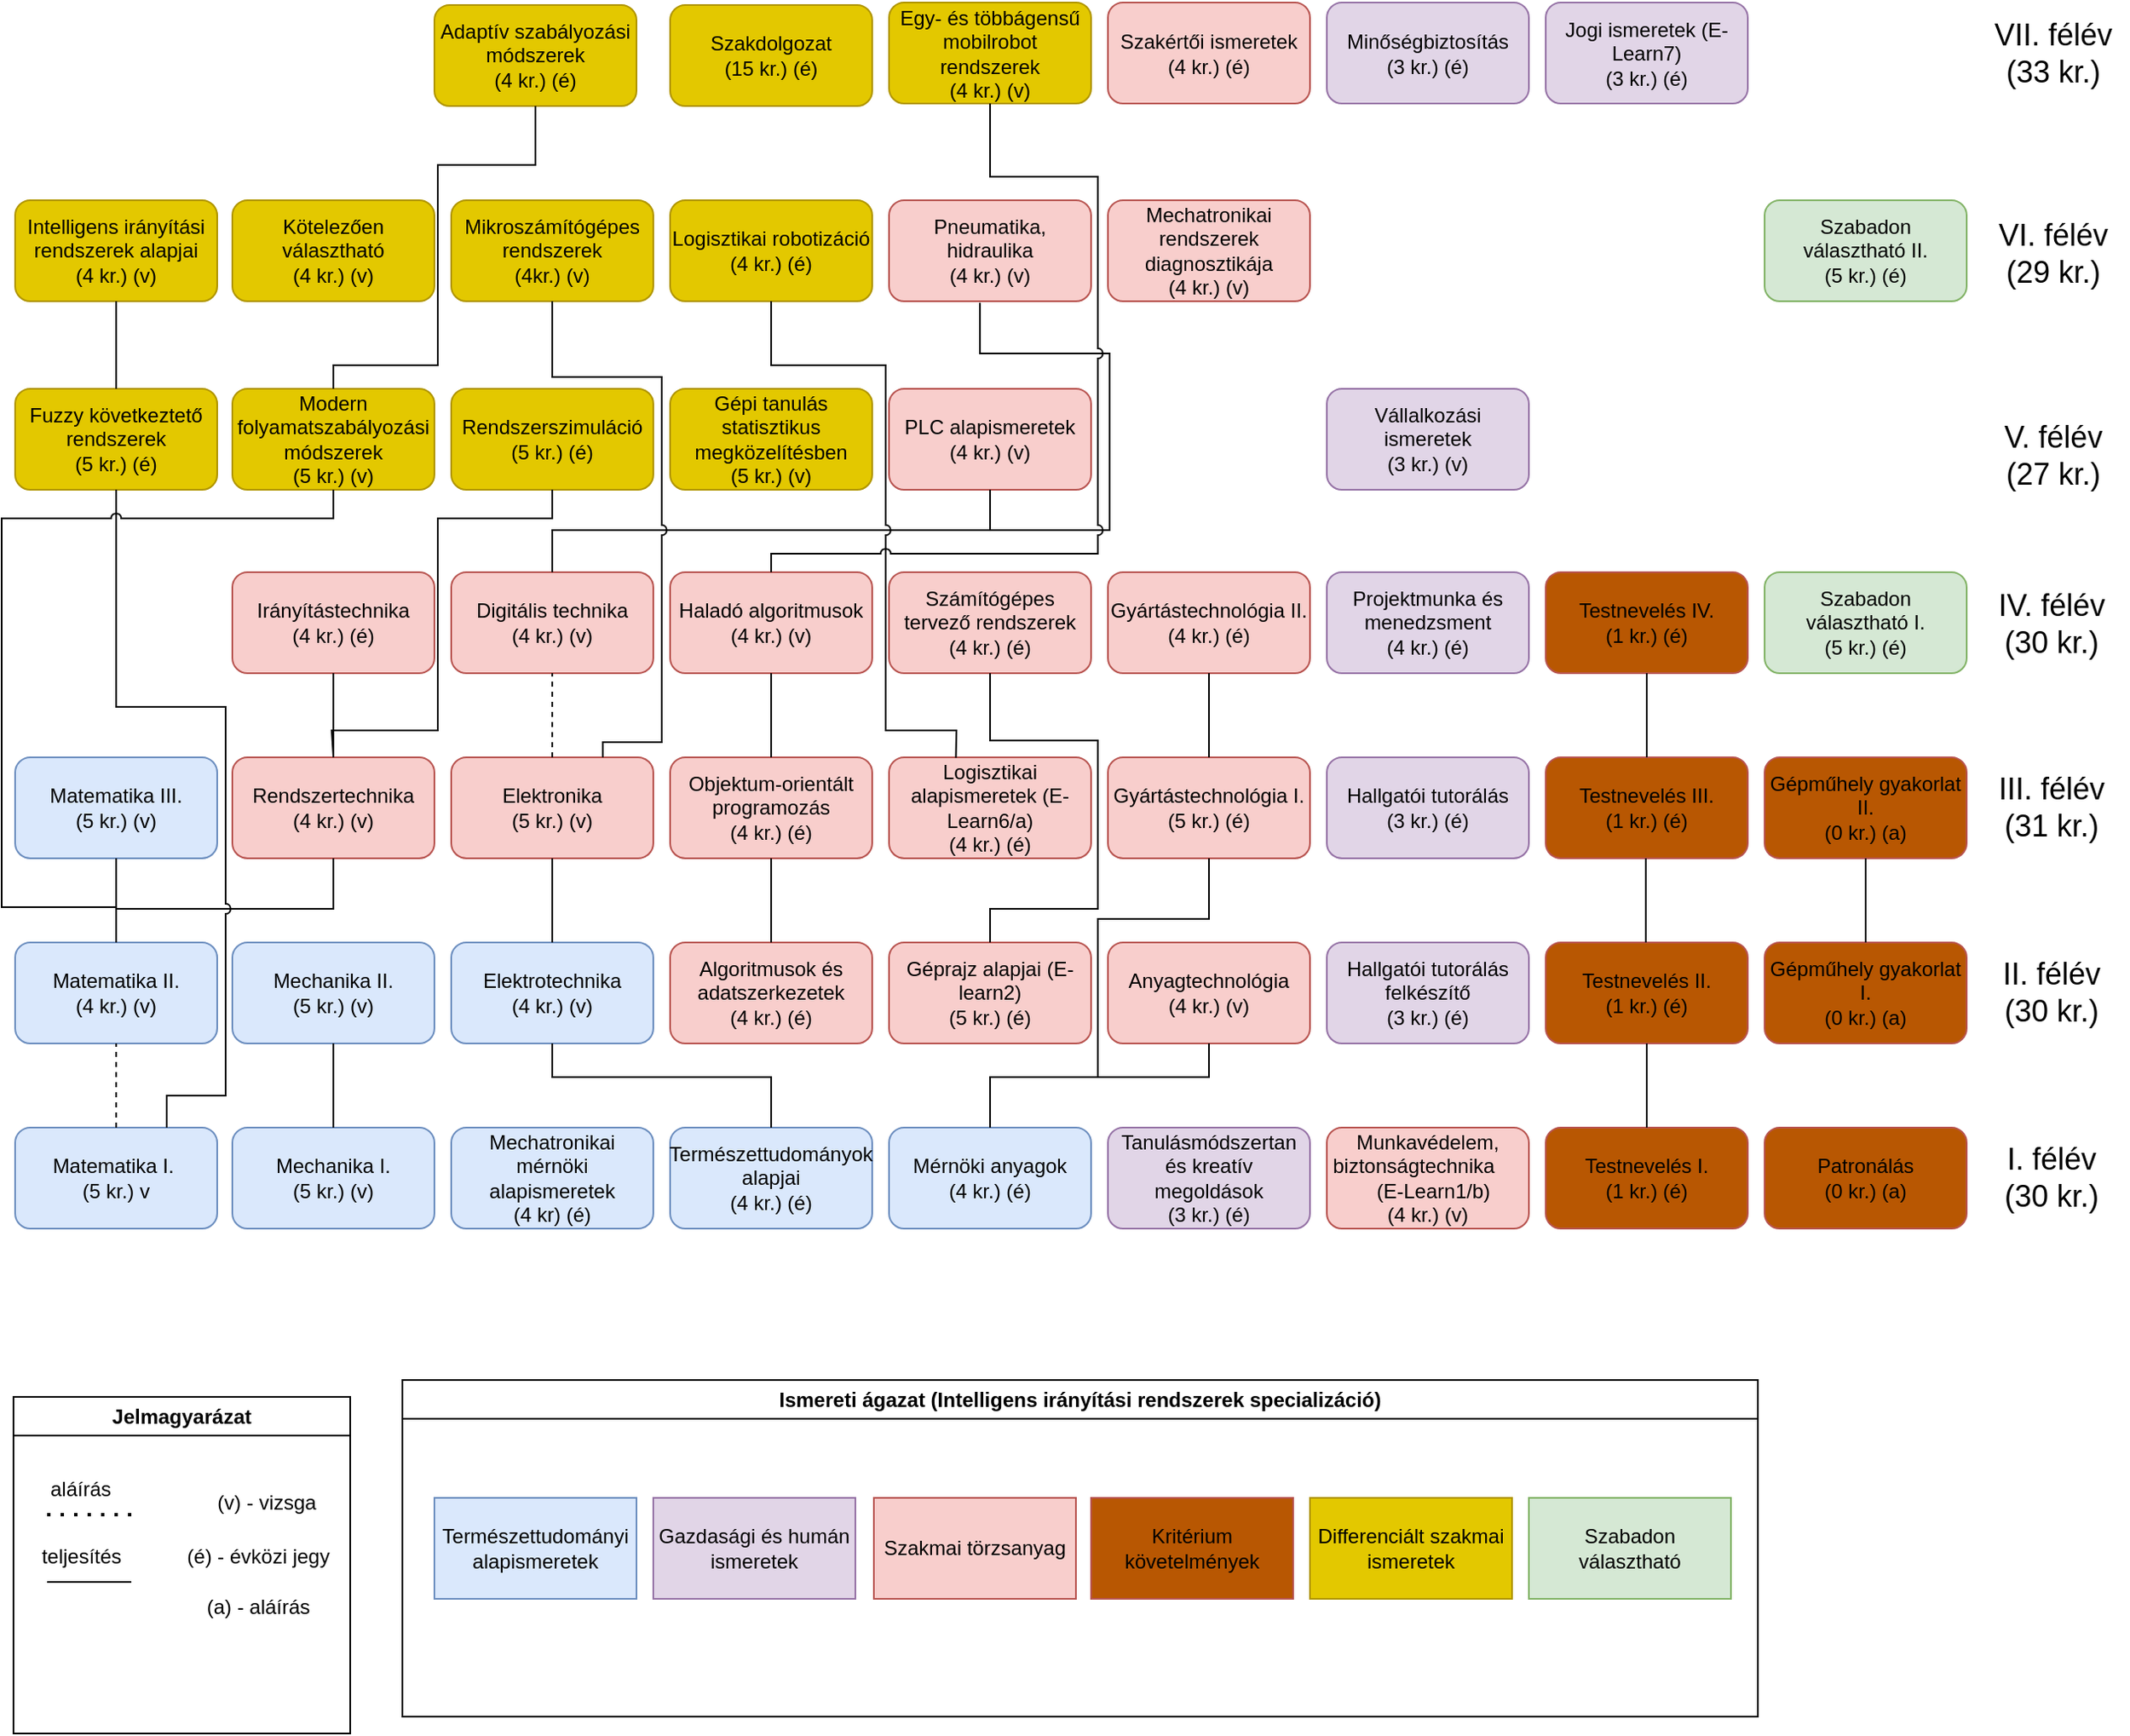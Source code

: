 <mxfile version="21.7.0" type="device">
  <diagram name="Page-1" id="AOR9jZFVoWUsOJXhqpIV">
    <mxGraphModel dx="2156" dy="805" grid="1" gridSize="7" guides="1" tooltips="1" connect="1" arrows="1" fold="1" page="1" pageScale="1" pageWidth="850" pageHeight="1100" math="0" shadow="0">
      <root>
        <mxCell id="0" />
        <mxCell id="1" parent="0" />
        <mxCell id="B__g7OtjL8aI65PYD3b0-1" value="Matematika I.&amp;nbsp;&lt;br&gt;(5 kr.) v" style="rounded=1;whiteSpace=wrap;html=1;fillColor=#dae8fc;strokeColor=#6c8ebf;" parent="1" vertex="1">
          <mxGeometry x="1" y="950" width="120" height="60" as="geometry" />
        </mxCell>
        <mxCell id="B__g7OtjL8aI65PYD3b0-2" value="Természettudományi alapismeretek" style="rounded=0;whiteSpace=wrap;html=1;fillColor=#dae8fc;strokeColor=#6c8ebf;" parent="1" vertex="1">
          <mxGeometry x="250" y="1170" width="120" height="60" as="geometry" />
        </mxCell>
        <mxCell id="B__g7OtjL8aI65PYD3b0-3" value="Természettudományok alapjai&lt;br&gt;(4 kr.) (é)" style="rounded=1;whiteSpace=wrap;html=1;fillColor=#dae8fc;strokeColor=#6c8ebf;align=center;" parent="1" vertex="1">
          <mxGeometry x="390" y="950" width="120" height="60" as="geometry" />
        </mxCell>
        <mxCell id="B__g7OtjL8aI65PYD3b0-4" value="Mechatronikai mérnöki alapismeretek&lt;br&gt;(4 kr) (é)" style="rounded=1;whiteSpace=wrap;html=1;fillColor=#dae8fc;strokeColor=#6c8ebf;" parent="1" vertex="1">
          <mxGeometry x="260" y="950" width="120" height="60" as="geometry" />
        </mxCell>
        <mxCell id="B__g7OtjL8aI65PYD3b0-5" value="Mechanika I.&lt;br&gt;(5 kr.) (v)" style="rounded=1;whiteSpace=wrap;html=1;fillColor=#dae8fc;strokeColor=#6c8ebf;" parent="1" vertex="1">
          <mxGeometry x="130" y="950" width="120" height="60" as="geometry" />
        </mxCell>
        <mxCell id="B__g7OtjL8aI65PYD3b0-6" value="Mérnöki anyagok&lt;br&gt;(4 kr.) (é)" style="rounded=1;whiteSpace=wrap;html=1;fillColor=#dae8fc;strokeColor=#6c8ebf;" parent="1" vertex="1">
          <mxGeometry x="520" y="950" width="120" height="60" as="geometry" />
        </mxCell>
        <mxCell id="B__g7OtjL8aI65PYD3b0-7" value="Gazdasági és humán ismeretek" style="rounded=0;whiteSpace=wrap;html=1;fillColor=#e1d5e7;strokeColor=#9673a6;" parent="1" vertex="1">
          <mxGeometry x="380" y="1170" width="120" height="60" as="geometry" />
        </mxCell>
        <mxCell id="B__g7OtjL8aI65PYD3b0-8" value="Tanulásmódszertan és kreatív megoldások&lt;br&gt;(3 kr.) (é)" style="rounded=1;whiteSpace=wrap;html=1;fillColor=#e1d5e7;strokeColor=#9673a6;" parent="1" vertex="1">
          <mxGeometry x="650" y="950" width="120" height="60" as="geometry" />
        </mxCell>
        <mxCell id="B__g7OtjL8aI65PYD3b0-10" value="Szakmai törzsanyag" style="rounded=0;whiteSpace=wrap;html=1;fillColor=#f8cecc;strokeColor=#b85450;" parent="1" vertex="1">
          <mxGeometry x="511" y="1170" width="120" height="60" as="geometry" />
        </mxCell>
        <mxCell id="B__g7OtjL8aI65PYD3b0-11" value="Munkavédelem, biztonságtechnika&amp;nbsp; &amp;nbsp; &amp;nbsp; &amp;nbsp; (E-Learn1/b)&lt;br&gt;(4 kr.) (v)" style="rounded=1;whiteSpace=wrap;html=1;fillColor=#f8cecc;strokeColor=#b85450;" parent="1" vertex="1">
          <mxGeometry x="780" y="950" width="120" height="60" as="geometry" />
        </mxCell>
        <mxCell id="B__g7OtjL8aI65PYD3b0-12" value="Kritérium követelmények" style="rounded=0;whiteSpace=wrap;html=1;fillColor=#B85702;strokeColor=#b85450;" parent="1" vertex="1">
          <mxGeometry x="640" y="1170" width="120" height="60" as="geometry" />
        </mxCell>
        <mxCell id="B__g7OtjL8aI65PYD3b0-13" value="Testnevelés I.&lt;br&gt;(1 kr.) (é)" style="rounded=1;whiteSpace=wrap;html=1;fillColor=#B85702;strokeColor=#b85450;" parent="1" vertex="1">
          <mxGeometry x="910" y="950" width="120" height="60" as="geometry" />
        </mxCell>
        <mxCell id="B__g7OtjL8aI65PYD3b0-15" value="Patronálás&lt;br&gt;(0 kr.) (a)" style="rounded=1;whiteSpace=wrap;html=1;fillColor=#B85702;strokeColor=#b85450;" parent="1" vertex="1">
          <mxGeometry x="1040" y="950" width="120" height="60" as="geometry" />
        </mxCell>
        <mxCell id="B__g7OtjL8aI65PYD3b0-16" value="Matematika II.&lt;br&gt;(4 kr.) (v)" style="rounded=1;whiteSpace=wrap;html=1;fillColor=#dae8fc;strokeColor=#6c8ebf;" parent="1" vertex="1">
          <mxGeometry x="1" y="840" width="120" height="60" as="geometry" />
        </mxCell>
        <mxCell id="B__g7OtjL8aI65PYD3b0-17" value="" style="endArrow=none;dashed=1;html=1;rounded=0;entryX=0.5;entryY=1;entryDx=0;entryDy=0;exitX=0.5;exitY=0;exitDx=0;exitDy=0;" parent="1" source="B__g7OtjL8aI65PYD3b0-1" target="B__g7OtjL8aI65PYD3b0-16" edge="1">
          <mxGeometry width="50" height="50" relative="1" as="geometry">
            <mxPoint x="560" y="740" as="sourcePoint" />
            <mxPoint x="610" y="690" as="targetPoint" />
          </mxGeometry>
        </mxCell>
        <mxCell id="B__g7OtjL8aI65PYD3b0-24" value="Jelmagyarázat" style="swimlane;whiteSpace=wrap;html=1;" parent="1" vertex="1">
          <mxGeometry y="1110" width="200" height="200" as="geometry" />
        </mxCell>
        <mxCell id="B__g7OtjL8aI65PYD3b0-18" value="" style="endArrow=none;dashed=1;html=1;dashPattern=1 3;strokeWidth=2;rounded=0;" parent="B__g7OtjL8aI65PYD3b0-24" edge="1">
          <mxGeometry width="50" height="50" relative="1" as="geometry">
            <mxPoint x="20" y="70" as="sourcePoint" />
            <mxPoint x="70" y="70" as="targetPoint" />
          </mxGeometry>
        </mxCell>
        <mxCell id="B__g7OtjL8aI65PYD3b0-19" value="aláírás" style="text;strokeColor=none;align=center;fillColor=none;html=1;verticalAlign=middle;whiteSpace=wrap;rounded=0;" parent="B__g7OtjL8aI65PYD3b0-24" vertex="1">
          <mxGeometry x="10" y="40" width="60" height="30" as="geometry" />
        </mxCell>
        <mxCell id="B__g7OtjL8aI65PYD3b0-30" value="teljesítés" style="text;html=1;align=center;verticalAlign=middle;resizable=0;points=[];autosize=1;strokeColor=none;fillColor=none;" parent="B__g7OtjL8aI65PYD3b0-24" vertex="1">
          <mxGeometry x="5" y="80" width="70" height="30" as="geometry" />
        </mxCell>
        <mxCell id="B__g7OtjL8aI65PYD3b0-41" value="" style="endArrow=none;html=1;strokeWidth=1;rounded=0;" parent="B__g7OtjL8aI65PYD3b0-24" edge="1">
          <mxGeometry width="50" height="50" relative="1" as="geometry">
            <mxPoint x="20" y="110" as="sourcePoint" />
            <mxPoint x="70" y="110" as="targetPoint" />
          </mxGeometry>
        </mxCell>
        <mxCell id="B__g7OtjL8aI65PYD3b0-67" value="(é) - évközi jegy" style="text;html=1;align=center;verticalAlign=middle;resizable=0;points=[];autosize=1;strokeColor=none;fillColor=none;" parent="B__g7OtjL8aI65PYD3b0-24" vertex="1">
          <mxGeometry x="90" y="80" width="110" height="30" as="geometry" />
        </mxCell>
        <mxCell id="B__g7OtjL8aI65PYD3b0-69" value="(a) - aláírás" style="text;html=1;align=center;verticalAlign=middle;resizable=0;points=[];autosize=1;strokeColor=none;fillColor=none;" parent="B__g7OtjL8aI65PYD3b0-24" vertex="1">
          <mxGeometry x="105" y="110" width="80" height="30" as="geometry" />
        </mxCell>
        <mxCell id="B__g7OtjL8aI65PYD3b0-25" value="Mechanika II.&lt;br&gt;(5 kr.) (v)" style="rounded=1;whiteSpace=wrap;html=1;fillColor=#dae8fc;strokeColor=#6c8ebf;" parent="1" vertex="1">
          <mxGeometry x="130" y="840" width="120" height="60" as="geometry" />
        </mxCell>
        <mxCell id="B__g7OtjL8aI65PYD3b0-26" value="" style="endArrow=none;html=1;rounded=0;exitX=0.5;exitY=0;exitDx=0;exitDy=0;entryX=0.5;entryY=1;entryDx=0;entryDy=0;" parent="1" source="B__g7OtjL8aI65PYD3b0-5" target="B__g7OtjL8aI65PYD3b0-25" edge="1">
          <mxGeometry width="50" height="50" relative="1" as="geometry">
            <mxPoint x="460" y="940" as="sourcePoint" />
            <mxPoint x="610" y="830" as="targetPoint" />
            <Array as="points">
              <mxPoint x="190" y="920" />
            </Array>
          </mxGeometry>
        </mxCell>
        <mxCell id="B__g7OtjL8aI65PYD3b0-27" value="Elektrotechnika&lt;br&gt;(4 kr.) (v)" style="rounded=1;whiteSpace=wrap;html=1;fillColor=#dae8fc;strokeColor=#6c8ebf;" parent="1" vertex="1">
          <mxGeometry x="260" y="840" width="120" height="60" as="geometry" />
        </mxCell>
        <mxCell id="B__g7OtjL8aI65PYD3b0-28" value="" style="endArrow=none;html=1;rounded=0;exitX=0.5;exitY=0;exitDx=0;exitDy=0;entryX=0.5;entryY=1;entryDx=0;entryDy=0;" parent="1" source="B__g7OtjL8aI65PYD3b0-3" target="B__g7OtjL8aI65PYD3b0-27" edge="1">
          <mxGeometry width="50" height="50" relative="1" as="geometry">
            <mxPoint x="560" y="880" as="sourcePoint" />
            <mxPoint x="610" y="830" as="targetPoint" />
            <Array as="points">
              <mxPoint x="450" y="920" />
              <mxPoint x="320" y="920" />
            </Array>
          </mxGeometry>
        </mxCell>
        <mxCell id="B__g7OtjL8aI65PYD3b0-31" value="Hallgatói tutorálás felkészítő&lt;br&gt;(3 kr.) (é)" style="rounded=1;whiteSpace=wrap;html=1;fillColor=#e1d5e7;strokeColor=#9673a6;" parent="1" vertex="1">
          <mxGeometry x="780" y="840" width="120" height="60" as="geometry" />
        </mxCell>
        <mxCell id="B__g7OtjL8aI65PYD3b0-32" value="&lt;font style=&quot;font-size: 18px;&quot;&gt;I. félév&lt;br&gt;(30 kr.)&lt;/font&gt;" style="text;html=1;align=center;verticalAlign=middle;resizable=0;points=[];autosize=1;strokeColor=none;fillColor=none;" parent="1" vertex="1">
          <mxGeometry x="1170" y="950" width="80" height="60" as="geometry" />
        </mxCell>
        <mxCell id="B__g7OtjL8aI65PYD3b0-34" value="Algoritmusok és adatszerkezetek&lt;br&gt;(4 kr.) (é)" style="rounded=1;whiteSpace=wrap;html=1;fillColor=#f8cecc;strokeColor=#b85450;" parent="1" vertex="1">
          <mxGeometry x="390" y="840" width="120" height="60" as="geometry" />
        </mxCell>
        <mxCell id="B__g7OtjL8aI65PYD3b0-35" value="Géprajz alapjai (E-learn2)&lt;br&gt;(5 kr.) (é)" style="rounded=1;whiteSpace=wrap;html=1;fillColor=#f8cecc;strokeColor=#b85450;" parent="1" vertex="1">
          <mxGeometry x="520" y="840" width="120" height="60" as="geometry" />
        </mxCell>
        <mxCell id="B__g7OtjL8aI65PYD3b0-36" value="Anyagtechnológia&lt;br&gt;(4 kr.) (v)" style="rounded=1;whiteSpace=wrap;html=1;fillColor=#f8cecc;strokeColor=#b85450;" parent="1" vertex="1">
          <mxGeometry x="650" y="840" width="120" height="60" as="geometry" />
        </mxCell>
        <mxCell id="B__g7OtjL8aI65PYD3b0-37" value="" style="endArrow=none;html=1;rounded=0;exitX=0.5;exitY=0;exitDx=0;exitDy=0;entryX=0.5;entryY=1;entryDx=0;entryDy=0;" parent="1" source="B__g7OtjL8aI65PYD3b0-6" target="B__g7OtjL8aI65PYD3b0-36" edge="1">
          <mxGeometry width="50" height="50" relative="1" as="geometry">
            <mxPoint x="470" y="1040" as="sourcePoint" />
            <mxPoint x="520" y="990" as="targetPoint" />
            <Array as="points">
              <mxPoint x="580" y="920" />
              <mxPoint x="710" y="920" />
            </Array>
          </mxGeometry>
        </mxCell>
        <mxCell id="B__g7OtjL8aI65PYD3b0-38" value="Testnevelés II.&lt;br&gt;(1 kr.) (é)" style="rounded=1;whiteSpace=wrap;html=1;fillColor=#B85702;strokeColor=#b85450;" parent="1" vertex="1">
          <mxGeometry x="910" y="840" width="120" height="60" as="geometry" />
        </mxCell>
        <mxCell id="B__g7OtjL8aI65PYD3b0-44" value="Ismereti ágazat (Intelligens irányítási rendszerek specializáció)" style="swimlane;whiteSpace=wrap;html=1;" parent="1" vertex="1">
          <mxGeometry x="231" y="1100" width="805" height="200" as="geometry" />
        </mxCell>
        <mxCell id="B__g7OtjL8aI65PYD3b0-88" value="Differenciált szakmai ismeretek" style="rounded=0;whiteSpace=wrap;html=1;fillColor=#e3c800;fontColor=#000000;strokeColor=#B09500;" parent="B__g7OtjL8aI65PYD3b0-44" vertex="1">
          <mxGeometry x="539" y="70" width="120" height="60" as="geometry" />
        </mxCell>
        <mxCell id="B__g7OtjL8aI65PYD3b0-95" value="Szabadon választható" style="rounded=0;whiteSpace=wrap;html=1;fillColor=#d5e8d4;strokeColor=#82b366;" parent="B__g7OtjL8aI65PYD3b0-44" vertex="1">
          <mxGeometry x="669" y="70" width="120" height="60" as="geometry" />
        </mxCell>
        <mxCell id="B__g7OtjL8aI65PYD3b0-45" value="Gépműhely gyakorlat I.&lt;br&gt;(0 kr.) (a)" style="rounded=1;whiteSpace=wrap;html=1;fillColor=#B85702;strokeColor=#b85450;" parent="1" vertex="1">
          <mxGeometry x="1040" y="840" width="120" height="60" as="geometry" />
        </mxCell>
        <mxCell id="B__g7OtjL8aI65PYD3b0-46" value="&lt;font style=&quot;font-size: 18px;&quot;&gt;II. félév&lt;br&gt;(30 kr.)&lt;/font&gt;" style="text;html=1;align=center;verticalAlign=middle;resizable=0;points=[];autosize=1;strokeColor=none;fillColor=none;" parent="1" vertex="1">
          <mxGeometry x="1170" y="840" width="80" height="60" as="geometry" />
        </mxCell>
        <mxCell id="B__g7OtjL8aI65PYD3b0-47" value="Matematika III.&lt;br&gt;(5 kr.) (v)" style="rounded=1;whiteSpace=wrap;html=1;fillColor=#dae8fc;strokeColor=#6c8ebf;" parent="1" vertex="1">
          <mxGeometry x="1" y="730" width="120" height="60" as="geometry" />
        </mxCell>
        <mxCell id="B__g7OtjL8aI65PYD3b0-48" value="" style="endArrow=none;html=1;rounded=0;exitX=0.5;exitY=0;exitDx=0;exitDy=0;entryX=0.5;entryY=1;entryDx=0;entryDy=0;" parent="1" source="B__g7OtjL8aI65PYD3b0-16" target="B__g7OtjL8aI65PYD3b0-47" edge="1">
          <mxGeometry width="50" height="50" relative="1" as="geometry">
            <mxPoint x="200" y="960" as="sourcePoint" />
            <mxPoint x="200" y="910" as="targetPoint" />
            <Array as="points" />
          </mxGeometry>
        </mxCell>
        <mxCell id="B__g7OtjL8aI65PYD3b0-49" value="" style="endArrow=none;html=1;rounded=0;entryX=0.5;entryY=1;entryDx=0;entryDy=0;exitX=0.5;exitY=0;exitDx=0;exitDy=0;" parent="1" source="B__g7OtjL8aI65PYD3b0-13" target="B__g7OtjL8aI65PYD3b0-38" edge="1">
          <mxGeometry width="50" height="50" relative="1" as="geometry">
            <mxPoint x="570" y="910" as="sourcePoint" />
            <mxPoint x="620" y="860" as="targetPoint" />
          </mxGeometry>
        </mxCell>
        <mxCell id="B__g7OtjL8aI65PYD3b0-50" value="&lt;font style=&quot;font-size: 18px;&quot;&gt;III. félév&lt;br&gt;(31 kr.)&lt;/font&gt;" style="text;html=1;align=center;verticalAlign=middle;resizable=0;points=[];autosize=1;strokeColor=none;fillColor=none;" parent="1" vertex="1">
          <mxGeometry x="1165" y="730" width="90" height="60" as="geometry" />
        </mxCell>
        <mxCell id="B__g7OtjL8aI65PYD3b0-51" value="Hallgatói tutorálás&lt;br&gt;(3 kr.) (é)" style="rounded=1;whiteSpace=wrap;html=1;fillColor=#e1d5e7;strokeColor=#9673a6;" parent="1" vertex="1">
          <mxGeometry x="780" y="730" width="120" height="60" as="geometry" />
        </mxCell>
        <mxCell id="B__g7OtjL8aI65PYD3b0-52" value="Objektum-orientált programozás&lt;br&gt;(4 kr.) (é)" style="rounded=1;whiteSpace=wrap;html=1;fillColor=#f8cecc;strokeColor=#b85450;" parent="1" vertex="1">
          <mxGeometry x="390" y="730" width="120" height="60" as="geometry" />
        </mxCell>
        <mxCell id="B__g7OtjL8aI65PYD3b0-53" value="" style="endArrow=none;html=1;rounded=0;entryX=0.5;entryY=1;entryDx=0;entryDy=0;exitX=0.5;exitY=0;exitDx=0;exitDy=0;" parent="1" source="B__g7OtjL8aI65PYD3b0-34" target="B__g7OtjL8aI65PYD3b0-52" edge="1">
          <mxGeometry width="50" height="50" relative="1" as="geometry">
            <mxPoint x="570" y="840" as="sourcePoint" />
            <mxPoint x="620" y="790" as="targetPoint" />
            <Array as="points">
              <mxPoint x="450" y="820" />
            </Array>
          </mxGeometry>
        </mxCell>
        <mxCell id="B__g7OtjL8aI65PYD3b0-54" value="Logisztikai alapismeretek (E-Learn6/a)&lt;br&gt;(4 kr.) (é)" style="rounded=1;whiteSpace=wrap;html=1;fillColor=#f8cecc;strokeColor=#b85450;" parent="1" vertex="1">
          <mxGeometry x="520" y="730" width="120" height="60" as="geometry" />
        </mxCell>
        <mxCell id="B__g7OtjL8aI65PYD3b0-55" value="Rendszertechnika&lt;br&gt;(4 kr.) (v)" style="rounded=1;whiteSpace=wrap;html=1;fillColor=#f8cecc;strokeColor=#b85450;" parent="1" vertex="1">
          <mxGeometry x="130" y="730" width="120" height="60" as="geometry" />
        </mxCell>
        <mxCell id="B__g7OtjL8aI65PYD3b0-56" value="" style="endArrow=none;html=1;rounded=0;entryX=0.5;entryY=1;entryDx=0;entryDy=0;exitX=0.5;exitY=0;exitDx=0;exitDy=0;" parent="1" source="B__g7OtjL8aI65PYD3b0-16" target="B__g7OtjL8aI65PYD3b0-55" edge="1">
          <mxGeometry width="50" height="50" relative="1" as="geometry">
            <mxPoint x="570" y="840" as="sourcePoint" />
            <mxPoint x="620" y="790" as="targetPoint" />
            <Array as="points">
              <mxPoint x="61" y="820" />
              <mxPoint x="190" y="820" />
            </Array>
          </mxGeometry>
        </mxCell>
        <mxCell id="B__g7OtjL8aI65PYD3b0-57" value="Gyártástechnológia I.&lt;br&gt;(5 kr.) (é)" style="rounded=1;whiteSpace=wrap;html=1;fillColor=#f8cecc;strokeColor=#b85450;" parent="1" vertex="1">
          <mxGeometry x="650" y="730" width="120" height="60" as="geometry" />
        </mxCell>
        <mxCell id="B__g7OtjL8aI65PYD3b0-58" value="" style="endArrow=none;html=1;rounded=0;entryX=0.5;entryY=1;entryDx=0;entryDy=0;exitX=0.5;exitY=0;exitDx=0;exitDy=0;" parent="1" source="B__g7OtjL8aI65PYD3b0-6" target="B__g7OtjL8aI65PYD3b0-57" edge="1">
          <mxGeometry width="50" height="50" relative="1" as="geometry">
            <mxPoint x="570" y="840" as="sourcePoint" />
            <mxPoint x="620" y="790" as="targetPoint" />
            <Array as="points">
              <mxPoint x="580" y="920" />
              <mxPoint x="644" y="920" />
              <mxPoint x="644" y="826" />
              <mxPoint x="710" y="826" />
            </Array>
          </mxGeometry>
        </mxCell>
        <mxCell id="B__g7OtjL8aI65PYD3b0-59" value="Elektronika&lt;br&gt;(5 kr.) (v)" style="rounded=1;whiteSpace=wrap;html=1;fillColor=#f8cecc;strokeColor=#b85450;" parent="1" vertex="1">
          <mxGeometry x="260" y="730" width="120" height="60" as="geometry" />
        </mxCell>
        <mxCell id="B__g7OtjL8aI65PYD3b0-63" value="Testnevelés III.&lt;br&gt;(1 kr.) (é)" style="rounded=1;whiteSpace=wrap;html=1;fillColor=#B85702;strokeColor=#b85450;" parent="1" vertex="1">
          <mxGeometry x="910" y="730" width="120" height="60" as="geometry" />
        </mxCell>
        <mxCell id="B__g7OtjL8aI65PYD3b0-64" value="" style="endArrow=none;html=1;rounded=0;entryX=0.5;entryY=1;entryDx=0;entryDy=0;exitX=0.5;exitY=0;exitDx=0;exitDy=0;" parent="1" edge="1">
          <mxGeometry width="50" height="50" relative="1" as="geometry">
            <mxPoint x="969.44" y="840" as="sourcePoint" />
            <mxPoint x="969.44" y="790" as="targetPoint" />
          </mxGeometry>
        </mxCell>
        <mxCell id="B__g7OtjL8aI65PYD3b0-65" value="Gépműhely gyakorlat II.&lt;br&gt;(0 kr.) (a)" style="rounded=1;whiteSpace=wrap;html=1;fillColor=#B85702;strokeColor=#b85450;" parent="1" vertex="1">
          <mxGeometry x="1040" y="730" width="120" height="60" as="geometry" />
        </mxCell>
        <mxCell id="B__g7OtjL8aI65PYD3b0-66" value="(v) - vizsga" style="text;html=1;align=center;verticalAlign=middle;resizable=0;points=[];autosize=1;strokeColor=none;fillColor=none;" parent="1" vertex="1">
          <mxGeometry x="110" y="1158" width="80" height="30" as="geometry" />
        </mxCell>
        <mxCell id="B__g7OtjL8aI65PYD3b0-68" value="" style="endArrow=none;html=1;rounded=0;entryX=0.5;entryY=1;entryDx=0;entryDy=0;exitX=0.5;exitY=0;exitDx=0;exitDy=0;" parent="1" source="B__g7OtjL8aI65PYD3b0-45" target="B__g7OtjL8aI65PYD3b0-65" edge="1">
          <mxGeometry width="50" height="50" relative="1" as="geometry">
            <mxPoint x="570" y="900" as="sourcePoint" />
            <mxPoint x="620" y="850" as="targetPoint" />
          </mxGeometry>
        </mxCell>
        <mxCell id="B__g7OtjL8aI65PYD3b0-71" value="Projektmunka és menedzsment&lt;br&gt;(4 kr.) (é)" style="rounded=1;whiteSpace=wrap;html=1;fillColor=#e1d5e7;strokeColor=#9673a6;" parent="1" vertex="1">
          <mxGeometry x="780" y="620" width="120" height="60" as="geometry" />
        </mxCell>
        <mxCell id="B__g7OtjL8aI65PYD3b0-72" value="Haladó algoritmusok&lt;br&gt;(4 kr.) (v)" style="rounded=1;whiteSpace=wrap;html=1;fillColor=#f8cecc;strokeColor=#b85450;" parent="1" vertex="1">
          <mxGeometry x="390" y="620" width="120" height="60" as="geometry" />
        </mxCell>
        <mxCell id="B__g7OtjL8aI65PYD3b0-73" value="" style="endArrow=none;html=1;rounded=0;entryX=0.5;entryY=1;entryDx=0;entryDy=0;exitX=0.5;exitY=0;exitDx=0;exitDy=0;" parent="1" source="B__g7OtjL8aI65PYD3b0-52" target="B__g7OtjL8aI65PYD3b0-72" edge="1">
          <mxGeometry width="50" height="50" relative="1" as="geometry">
            <mxPoint x="570" y="760" as="sourcePoint" />
            <mxPoint x="620" y="710" as="targetPoint" />
          </mxGeometry>
        </mxCell>
        <mxCell id="B__g7OtjL8aI65PYD3b0-74" value="Számítógépes tervező rendszerek&lt;br&gt;(4 kr.) (é)" style="rounded=1;whiteSpace=wrap;html=1;fillColor=#f8cecc;strokeColor=#b85450;" parent="1" vertex="1">
          <mxGeometry x="520" y="620" width="120" height="60" as="geometry" />
        </mxCell>
        <mxCell id="B__g7OtjL8aI65PYD3b0-75" value="" style="endArrow=none;html=1;rounded=0;entryX=0.5;entryY=1;entryDx=0;entryDy=0;exitX=0.5;exitY=0;exitDx=0;exitDy=0;" parent="1" source="B__g7OtjL8aI65PYD3b0-35" target="B__g7OtjL8aI65PYD3b0-74" edge="1">
          <mxGeometry width="50" height="50" relative="1" as="geometry">
            <mxPoint x="570" y="760" as="sourcePoint" />
            <mxPoint x="620" y="710" as="targetPoint" />
            <Array as="points">
              <mxPoint x="580" y="820" />
              <mxPoint x="644" y="820" />
              <mxPoint x="644" y="720" />
              <mxPoint x="580" y="720" />
            </Array>
          </mxGeometry>
        </mxCell>
        <mxCell id="B__g7OtjL8aI65PYD3b0-79" value="" style="endArrow=none;html=1;rounded=0;entryX=0.5;entryY=1;entryDx=0;entryDy=0;exitX=0.5;exitY=0;exitDx=0;exitDy=0;" parent="1" source="B__g7OtjL8aI65PYD3b0-27" target="B__g7OtjL8aI65PYD3b0-59" edge="1">
          <mxGeometry width="50" height="50" relative="1" as="geometry">
            <mxPoint x="623" y="785" as="sourcePoint" />
            <mxPoint x="673" y="735" as="targetPoint" />
          </mxGeometry>
        </mxCell>
        <mxCell id="B__g7OtjL8aI65PYD3b0-80" value="Irányítástechnika&lt;br&gt;(4 kr.) (é)" style="rounded=1;whiteSpace=wrap;html=1;fillColor=#f8cecc;strokeColor=#b85450;" parent="1" vertex="1">
          <mxGeometry x="130" y="620" width="120" height="60" as="geometry" />
        </mxCell>
        <mxCell id="B__g7OtjL8aI65PYD3b0-81" value="" style="endArrow=none;html=1;rounded=0;entryX=0.5;entryY=1;entryDx=0;entryDy=0;exitX=0.5;exitY=0;exitDx=0;exitDy=0;" parent="1" source="B__g7OtjL8aI65PYD3b0-55" target="B__g7OtjL8aI65PYD3b0-80" edge="1">
          <mxGeometry width="50" height="50" relative="1" as="geometry">
            <mxPoint x="602" y="757" as="sourcePoint" />
            <mxPoint x="652" y="707" as="targetPoint" />
            <Array as="points">
              <mxPoint x="190" y="707" />
            </Array>
          </mxGeometry>
        </mxCell>
        <mxCell id="B__g7OtjL8aI65PYD3b0-82" value="Digitális technika&lt;br&gt;(4 kr.) (v)" style="rounded=1;whiteSpace=wrap;html=1;fillColor=#f8cecc;strokeColor=#b85450;" parent="1" vertex="1">
          <mxGeometry x="260" y="620" width="120" height="60" as="geometry" />
        </mxCell>
        <mxCell id="B__g7OtjL8aI65PYD3b0-83" value="" style="endArrow=none;html=1;rounded=0;entryX=0.5;entryY=1;entryDx=0;entryDy=0;exitX=0.5;exitY=0;exitDx=0;exitDy=0;dashed=1;" parent="1" source="B__g7OtjL8aI65PYD3b0-59" target="B__g7OtjL8aI65PYD3b0-82" edge="1">
          <mxGeometry width="50" height="50" relative="1" as="geometry">
            <mxPoint x="602" y="694" as="sourcePoint" />
            <mxPoint x="652" y="644" as="targetPoint" />
          </mxGeometry>
        </mxCell>
        <mxCell id="B__g7OtjL8aI65PYD3b0-84" value="Gyártástechnológia II.&lt;br&gt;(4 kr.) (é)" style="rounded=1;whiteSpace=wrap;html=1;fillColor=#f8cecc;strokeColor=#b85450;" parent="1" vertex="1">
          <mxGeometry x="650" y="620" width="120" height="60" as="geometry" />
        </mxCell>
        <mxCell id="B__g7OtjL8aI65PYD3b0-85" value="" style="endArrow=none;html=1;rounded=0;entryX=0.5;entryY=1;entryDx=0;entryDy=0;exitX=0.5;exitY=0;exitDx=0;exitDy=0;" parent="1" source="B__g7OtjL8aI65PYD3b0-57" target="B__g7OtjL8aI65PYD3b0-84" edge="1">
          <mxGeometry width="50" height="50" relative="1" as="geometry">
            <mxPoint x="602" y="694" as="sourcePoint" />
            <mxPoint x="652" y="644" as="targetPoint" />
          </mxGeometry>
        </mxCell>
        <mxCell id="B__g7OtjL8aI65PYD3b0-86" value="Testnevelés IV.&lt;br&gt;(1 kr.) (é)" style="rounded=1;whiteSpace=wrap;html=1;fillColor=#B85702;strokeColor=#b85450;" parent="1" vertex="1">
          <mxGeometry x="910" y="620" width="120" height="60" as="geometry" />
        </mxCell>
        <mxCell id="B__g7OtjL8aI65PYD3b0-87" value="" style="endArrow=none;html=1;rounded=0;entryX=0.5;entryY=1;entryDx=0;entryDy=0;exitX=0.5;exitY=0;exitDx=0;exitDy=0;" parent="1" source="B__g7OtjL8aI65PYD3b0-63" target="B__g7OtjL8aI65PYD3b0-86" edge="1">
          <mxGeometry width="50" height="50" relative="1" as="geometry">
            <mxPoint x="574" y="652" as="sourcePoint" />
            <mxPoint x="624" y="602" as="targetPoint" />
          </mxGeometry>
        </mxCell>
        <mxCell id="B__g7OtjL8aI65PYD3b0-89" value="Szabadon választható I.&lt;br&gt;(5 kr.) (é)" style="rounded=1;whiteSpace=wrap;html=1;fillColor=#d5e8d4;strokeColor=#82b366;" parent="1" vertex="1">
          <mxGeometry x="1040" y="620" width="120" height="60" as="geometry" />
        </mxCell>
        <mxCell id="B__g7OtjL8aI65PYD3b0-90" value="&lt;font style=&quot;font-size: 18px;&quot;&gt;IV. félév&lt;br&gt;(30 kr.)&lt;/font&gt;" style="text;html=1;align=center;verticalAlign=middle;resizable=0;points=[];autosize=1;strokeColor=none;fillColor=none;" parent="1" vertex="1">
          <mxGeometry x="1168" y="619" width="84" height="63" as="geometry" />
        </mxCell>
        <mxCell id="B__g7OtjL8aI65PYD3b0-91" value="Vállalkozási ismeretek&lt;br&gt;(3 kr.) (v)" style="rounded=1;whiteSpace=wrap;html=1;fillColor=#e1d5e7;strokeColor=#9673a6;" parent="1" vertex="1">
          <mxGeometry x="780" y="511" width="120" height="60" as="geometry" />
        </mxCell>
        <mxCell id="B__g7OtjL8aI65PYD3b0-92" value="PLC alapismeretek&lt;br&gt;(4 kr.) (v)" style="rounded=1;whiteSpace=wrap;html=1;fillColor=#f8cecc;strokeColor=#b85450;" parent="1" vertex="1">
          <mxGeometry x="520" y="511" width="120" height="60" as="geometry" />
        </mxCell>
        <mxCell id="B__g7OtjL8aI65PYD3b0-93" value="" style="endArrow=none;html=1;rounded=0;entryX=0.5;entryY=1;entryDx=0;entryDy=0;exitX=0.5;exitY=0;exitDx=0;exitDy=0;jumpStyle=arc;" parent="1" source="B__g7OtjL8aI65PYD3b0-82" target="B__g7OtjL8aI65PYD3b0-92" edge="1">
          <mxGeometry width="50" height="50" relative="1" as="geometry">
            <mxPoint x="567" y="673" as="sourcePoint" />
            <mxPoint x="617" y="623" as="targetPoint" />
            <Array as="points">
              <mxPoint x="320" y="595" />
              <mxPoint x="580" y="595" />
            </Array>
          </mxGeometry>
        </mxCell>
        <mxCell id="B__g7OtjL8aI65PYD3b0-96" value="Gépi tanulás statisztikus megközelítésben&lt;br&gt;(5 kr.) (v)" style="rounded=1;whiteSpace=wrap;html=1;fillColor=#e3c800;strokeColor=#B09500;fontColor=#000000;" parent="1" vertex="1">
          <mxGeometry x="390" y="511" width="120" height="60" as="geometry" />
        </mxCell>
        <mxCell id="B__g7OtjL8aI65PYD3b0-97" value="Rendszerszimuláció&lt;br&gt;(5 kr.) (é)" style="rounded=1;whiteSpace=wrap;html=1;fillColor=#e3c800;strokeColor=#B09500;fontColor=#000000;" parent="1" vertex="1">
          <mxGeometry x="260" y="511" width="120" height="60" as="geometry" />
        </mxCell>
        <mxCell id="B__g7OtjL8aI65PYD3b0-98" value="" style="endArrow=none;html=1;rounded=0;entryX=0.5;entryY=1;entryDx=0;entryDy=0;exitX=0.5;exitY=0;exitDx=0;exitDy=0;" parent="1" source="B__g7OtjL8aI65PYD3b0-55" target="B__g7OtjL8aI65PYD3b0-97" edge="1">
          <mxGeometry width="50" height="50" relative="1" as="geometry">
            <mxPoint x="266" y="707" as="sourcePoint" />
            <mxPoint x="617" y="812" as="targetPoint" />
            <Array as="points">
              <mxPoint x="189" y="714" />
              <mxPoint x="252" y="714" />
              <mxPoint x="252" y="588" />
              <mxPoint x="320" y="588" />
            </Array>
          </mxGeometry>
        </mxCell>
        <mxCell id="B__g7OtjL8aI65PYD3b0-99" value="Fuzzy következtető rendszerek&lt;br&gt;(5 kr.) (é)" style="rounded=1;whiteSpace=wrap;html=1;fillColor=#e3c800;strokeColor=#B09500;fontColor=#000000;" parent="1" vertex="1">
          <mxGeometry x="1" y="511" width="120" height="60" as="geometry" />
        </mxCell>
        <mxCell id="B__g7OtjL8aI65PYD3b0-100" value="" style="endArrow=none;html=1;rounded=0;exitX=0.75;exitY=0;exitDx=0;exitDy=0;strokeColor=default;jumpStyle=arc;entryX=0.5;entryY=1;entryDx=0;entryDy=0;" parent="1" source="B__g7OtjL8aI65PYD3b0-1" target="B__g7OtjL8aI65PYD3b0-99" edge="1">
          <mxGeometry width="50" height="50" relative="1" as="geometry">
            <mxPoint x="560" y="764" as="sourcePoint" />
            <mxPoint x="84" y="623" as="targetPoint" />
            <Array as="points">
              <mxPoint x="91" y="931" />
              <mxPoint x="126" y="931" />
              <mxPoint x="126" y="700" />
              <mxPoint x="61" y="700" />
              <mxPoint x="61" y="602" />
            </Array>
          </mxGeometry>
        </mxCell>
        <mxCell id="B__g7OtjL8aI65PYD3b0-101" value="Modern folyamatszabályozási módszerek&lt;br&gt;(5 kr.) (v)" style="rounded=1;whiteSpace=wrap;html=1;fillColor=#e3c800;strokeColor=#B09500;fontColor=#000000;" parent="1" vertex="1">
          <mxGeometry x="130" y="511" width="120" height="60" as="geometry" />
        </mxCell>
        <mxCell id="B__g7OtjL8aI65PYD3b0-103" value="" style="endArrow=none;html=1;rounded=0;entryX=0.5;entryY=1;entryDx=0;entryDy=0;exitX=0.5;exitY=0;exitDx=0;exitDy=0;jumpStyle=arc;" parent="1" source="B__g7OtjL8aI65PYD3b0-16" target="B__g7OtjL8aI65PYD3b0-101" edge="1">
          <mxGeometry width="50" height="50" relative="1" as="geometry">
            <mxPoint x="189" y="750" as="sourcePoint" />
            <mxPoint x="239" y="700" as="targetPoint" />
            <Array as="points">
              <mxPoint x="61" y="819" />
              <mxPoint x="-7" y="819" />
              <mxPoint x="-7" y="588" />
              <mxPoint x="190" y="588" />
            </Array>
          </mxGeometry>
        </mxCell>
        <mxCell id="B__g7OtjL8aI65PYD3b0-104" value="&lt;font style=&quot;font-size: 18px;&quot;&gt;V. félév&lt;br&gt;(27 kr.)&lt;/font&gt;" style="text;html=1;align=center;verticalAlign=middle;resizable=0;points=[];autosize=1;strokeColor=none;fillColor=none;" parent="1" vertex="1">
          <mxGeometry x="1172" y="519" width="77" height="63" as="geometry" />
        </mxCell>
        <mxCell id="B__g7OtjL8aI65PYD3b0-105" value="Pneumatika, hidraulika&lt;br&gt;(4 kr.) (v)" style="rounded=1;whiteSpace=wrap;html=1;fillColor=#f8cecc;strokeColor=#b85450;" parent="1" vertex="1">
          <mxGeometry x="520" y="399" width="120" height="60" as="geometry" />
        </mxCell>
        <mxCell id="B__g7OtjL8aI65PYD3b0-106" value="" style="endArrow=none;html=1;rounded=0;entryX=0.45;entryY=1.014;entryDx=0;entryDy=0;entryPerimeter=0;" parent="1" target="B__g7OtjL8aI65PYD3b0-105" edge="1">
          <mxGeometry width="50" height="50" relative="1" as="geometry">
            <mxPoint x="580" y="595" as="sourcePoint" />
            <mxPoint x="588" y="476" as="targetPoint" />
            <Array as="points">
              <mxPoint x="651" y="595" />
              <mxPoint x="651" y="504" />
              <mxPoint x="651" y="490" />
              <mxPoint x="574" y="490" />
            </Array>
          </mxGeometry>
        </mxCell>
        <mxCell id="B__g7OtjL8aI65PYD3b0-107" value="Intelligens irányítási rendszerek alapjai&lt;br&gt;(4 kr.) (v)" style="rounded=1;whiteSpace=wrap;html=1;fillColor=#e3c800;strokeColor=#B09500;fontColor=#000000;" parent="1" vertex="1">
          <mxGeometry x="1" y="399" width="120" height="60" as="geometry" />
        </mxCell>
        <mxCell id="B__g7OtjL8aI65PYD3b0-108" value="Mechatronikai rendszerek diagnosztikája&lt;br&gt;(4 kr.) (v)" style="rounded=1;whiteSpace=wrap;html=1;fillColor=#f8cecc;strokeColor=#b85450;" parent="1" vertex="1">
          <mxGeometry x="650" y="399" width="120" height="60" as="geometry" />
        </mxCell>
        <mxCell id="B__g7OtjL8aI65PYD3b0-109" value="Szabadon választható II.&lt;br&gt;(5 kr.) (é)" style="rounded=1;whiteSpace=wrap;html=1;fillColor=#d5e8d4;strokeColor=#82b366;" parent="1" vertex="1">
          <mxGeometry x="1040" y="399" width="120" height="60" as="geometry" />
        </mxCell>
        <mxCell id="B__g7OtjL8aI65PYD3b0-110" value="" style="endArrow=none;html=1;rounded=0;entryX=0.5;entryY=1;entryDx=0;entryDy=0;exitX=0.5;exitY=0;exitDx=0;exitDy=0;" parent="1" source="B__g7OtjL8aI65PYD3b0-99" target="B__g7OtjL8aI65PYD3b0-107" edge="1">
          <mxGeometry width="50" height="50" relative="1" as="geometry">
            <mxPoint x="280" y="610" as="sourcePoint" />
            <mxPoint x="330" y="560" as="targetPoint" />
          </mxGeometry>
        </mxCell>
        <mxCell id="B__g7OtjL8aI65PYD3b0-111" value="Logisztikai robotizáció&lt;br&gt;(4 kr.) (é)" style="rounded=1;whiteSpace=wrap;html=1;fillColor=#e3c800;strokeColor=#B09500;fontColor=#000000;" parent="1" vertex="1">
          <mxGeometry x="390" y="399" width="120" height="60" as="geometry" />
        </mxCell>
        <mxCell id="B__g7OtjL8aI65PYD3b0-112" value="" style="endArrow=none;html=1;rounded=0;entryX=0.5;entryY=1;entryDx=0;entryDy=0;exitX=0.331;exitY=0.004;exitDx=0;exitDy=0;exitPerimeter=0;jumpStyle=arc;" parent="1" source="B__g7OtjL8aI65PYD3b0-54" target="B__g7OtjL8aI65PYD3b0-111" edge="1">
          <mxGeometry width="50" height="50" relative="1" as="geometry">
            <mxPoint x="623" y="617" as="sourcePoint" />
            <mxPoint x="673" y="567" as="targetPoint" />
            <Array as="points">
              <mxPoint x="560" y="714" />
              <mxPoint x="518" y="714" />
              <mxPoint x="518" y="497" />
              <mxPoint x="450" y="497" />
            </Array>
          </mxGeometry>
        </mxCell>
        <mxCell id="B__g7OtjL8aI65PYD3b0-113" value="Mikroszámítógépes rendszerek&lt;br&gt;(4kr.) (v)" style="rounded=1;whiteSpace=wrap;html=1;fillColor=#e3c800;strokeColor=#B09500;fontColor=#000000;" parent="1" vertex="1">
          <mxGeometry x="260" y="399" width="120" height="60" as="geometry" />
        </mxCell>
        <mxCell id="B__g7OtjL8aI65PYD3b0-114" value="Kötelezően választható&lt;br&gt;(4 kr.) (v)" style="rounded=1;whiteSpace=wrap;html=1;fillColor=#e3c800;strokeColor=#B09500;fontColor=#000000;" parent="1" vertex="1">
          <mxGeometry x="130" y="399" width="120" height="60" as="geometry" />
        </mxCell>
        <mxCell id="B__g7OtjL8aI65PYD3b0-115" value="" style="endArrow=none;html=1;rounded=0;exitX=0.75;exitY=0;exitDx=0;exitDy=0;jumpStyle=arc;entryX=0.5;entryY=1;entryDx=0;entryDy=0;" parent="1" source="B__g7OtjL8aI65PYD3b0-59" target="B__g7OtjL8aI65PYD3b0-113" edge="1">
          <mxGeometry width="50" height="50" relative="1" as="geometry">
            <mxPoint x="434" y="589" as="sourcePoint" />
            <mxPoint x="320" y="462" as="targetPoint" />
            <Array as="points">
              <mxPoint x="350" y="721" />
              <mxPoint x="385" y="721" />
              <mxPoint x="385" y="504" />
              <mxPoint x="320" y="504" />
            </Array>
          </mxGeometry>
        </mxCell>
        <mxCell id="B__g7OtjL8aI65PYD3b0-116" value="&lt;font style=&quot;font-size: 18px;&quot;&gt;VI. félév&lt;br&gt;(29 kr.)&lt;/font&gt;" style="text;html=1;align=center;verticalAlign=middle;resizable=0;points=[];autosize=1;strokeColor=none;fillColor=none;" parent="1" vertex="1">
          <mxGeometry x="1169" y="399" width="84" height="63" as="geometry" />
        </mxCell>
        <mxCell id="B__g7OtjL8aI65PYD3b0-117" value="Minőségbiztosítás&lt;br&gt;(3 kr.) (é)" style="rounded=1;whiteSpace=wrap;html=1;fillColor=#e1d5e7;strokeColor=#9673a6;" parent="1" vertex="1">
          <mxGeometry x="780" y="281.5" width="120" height="60" as="geometry" />
        </mxCell>
        <mxCell id="B__g7OtjL8aI65PYD3b0-118" value="Jogi ismeretek (E-Learn7)&lt;br&gt;(3 kr.) (é)" style="rounded=1;whiteSpace=wrap;html=1;fillColor=#e1d5e7;strokeColor=#9673a6;" parent="1" vertex="1">
          <mxGeometry x="910" y="281.5" width="120" height="60" as="geometry" />
        </mxCell>
        <mxCell id="B__g7OtjL8aI65PYD3b0-119" value="Szakértői ismeretek&lt;br&gt;(4 kr.) (é)" style="rounded=1;whiteSpace=wrap;html=1;fillColor=#f8cecc;strokeColor=#b85450;" parent="1" vertex="1">
          <mxGeometry x="650" y="281.5" width="120" height="60" as="geometry" />
        </mxCell>
        <mxCell id="B__g7OtjL8aI65PYD3b0-120" value="Adaptív szabályozási módszerek&lt;br&gt;(4 kr.) (é)" style="rounded=1;whiteSpace=wrap;html=1;fillColor=#e3c800;strokeColor=#B09500;fontColor=#000000;" parent="1" vertex="1">
          <mxGeometry x="250" y="283" width="120" height="60" as="geometry" />
        </mxCell>
        <mxCell id="B__g7OtjL8aI65PYD3b0-121" value="" style="endArrow=none;html=1;rounded=0;entryX=0.5;entryY=1;entryDx=0;entryDy=0;exitX=0.5;exitY=0;exitDx=0;exitDy=0;" parent="1" source="B__g7OtjL8aI65PYD3b0-101" target="B__g7OtjL8aI65PYD3b0-120" edge="1">
          <mxGeometry width="50" height="50" relative="1" as="geometry">
            <mxPoint x="483" y="568" as="sourcePoint" />
            <mxPoint x="533" y="518" as="targetPoint" />
            <Array as="points">
              <mxPoint x="190" y="497" />
              <mxPoint x="252" y="497" />
              <mxPoint x="252" y="378" />
              <mxPoint x="310" y="378" />
            </Array>
          </mxGeometry>
        </mxCell>
        <mxCell id="B__g7OtjL8aI65PYD3b0-122" value="Egy- és többágensű mobilrobot rendszerek&lt;br&gt;(4 kr.) (v)" style="rounded=1;whiteSpace=wrap;html=1;fillColor=#e3c800;strokeColor=#B09500;fontColor=#000000;" parent="1" vertex="1">
          <mxGeometry x="520" y="281.5" width="120" height="60" as="geometry" />
        </mxCell>
        <mxCell id="B__g7OtjL8aI65PYD3b0-123" value="" style="endArrow=none;html=1;rounded=0;entryX=0.5;entryY=1;entryDx=0;entryDy=0;exitX=0.5;exitY=0;exitDx=0;exitDy=0;jumpStyle=arc;" parent="1" source="B__g7OtjL8aI65PYD3b0-72" target="B__g7OtjL8aI65PYD3b0-122" edge="1">
          <mxGeometry width="50" height="50" relative="1" as="geometry">
            <mxPoint x="413" y="547" as="sourcePoint" />
            <mxPoint x="463" y="497" as="targetPoint" />
            <Array as="points">
              <mxPoint x="450" y="609" />
              <mxPoint x="644" y="609" />
              <mxPoint x="644" y="385" />
              <mxPoint x="580" y="385" />
            </Array>
          </mxGeometry>
        </mxCell>
        <mxCell id="B__g7OtjL8aI65PYD3b0-124" value="Szakdolgozat&lt;br&gt;(15 kr.) (é)" style="rounded=1;whiteSpace=wrap;html=1;fillColor=#e3c800;strokeColor=#B09500;fontColor=#000000;" parent="1" vertex="1">
          <mxGeometry x="390" y="283" width="120" height="60" as="geometry" />
        </mxCell>
        <mxCell id="B__g7OtjL8aI65PYD3b0-125" value="&lt;font style=&quot;font-size: 18px;&quot;&gt;VII. félév&lt;br&gt;(33 kr.)&lt;/font&gt;" style="text;html=1;align=center;verticalAlign=middle;resizable=0;points=[];autosize=1;strokeColor=none;fillColor=none;" parent="1" vertex="1">
          <mxGeometry x="1165" y="280" width="91" height="63" as="geometry" />
        </mxCell>
      </root>
    </mxGraphModel>
  </diagram>
</mxfile>
